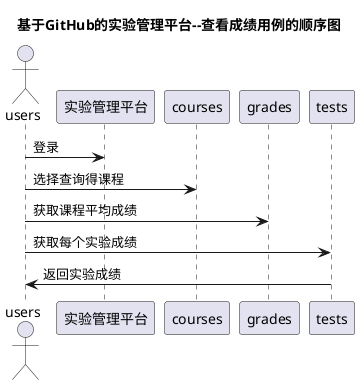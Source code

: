 @startuml
title 基于GitHub的实验管理平台--查看成绩用例的顺序图

actor users

    users -> 实验管理平台:登录

    users -> courses:选择查询得课程
    
    users -> grades:获取课程平均成绩
    
    users -> tests:获取每个实验成绩
    
    tests -> users:返回实验成绩
    
@enduml
